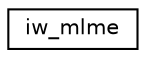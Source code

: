digraph G
{
  edge [fontname="Helvetica",fontsize="10",labelfontname="Helvetica",labelfontsize="10"];
  node [fontname="Helvetica",fontsize="10",shape=record];
  rankdir="LR";
  Node1 [label="iw_mlme",height=0.2,width=0.4,color="black", fillcolor="white", style="filled",URL="$structiw__mlme.html"];
}
